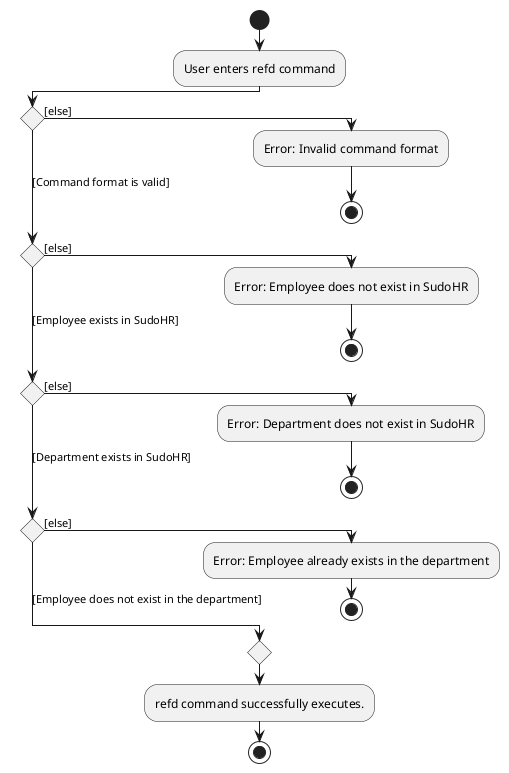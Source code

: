 
@startuml
!pragma useVerticalIf on
start
:User enters refd command;
if () then ([else])
  :Error: Invalid command format;
  stop
([Command format is valid])elseif () then ([else])
  :Error: Employee does not exist in SudoHR;
  stop
([Employee exists in SudoHR])elseif () then ([else])
 :Error: Department does not exist in SudoHR;
  stop
([Department exists in SudoHR])elseif () then ([else])
  :Error: Employee already exists in the department;
  stop
 else ([Employee does not exist in the department])
endif
  :refd command successfully executes.;
stop

@enduml